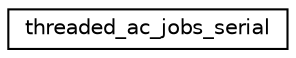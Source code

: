 digraph "Graphical Class Hierarchy"
{
 // LATEX_PDF_SIZE
  edge [fontname="Helvetica",fontsize="10",labelfontname="Helvetica",labelfontsize="10"];
  node [fontname="Helvetica",fontsize="10",shape=record];
  rankdir="LR";
  Node0 [label="threaded_ac_jobs_serial",height=0.2,width=0.4,color="black", fillcolor="white", style="filled",URL="$classthreaded__ac__jobs__serial.html",tooltip="Class to contain serial method jobs."];
}
